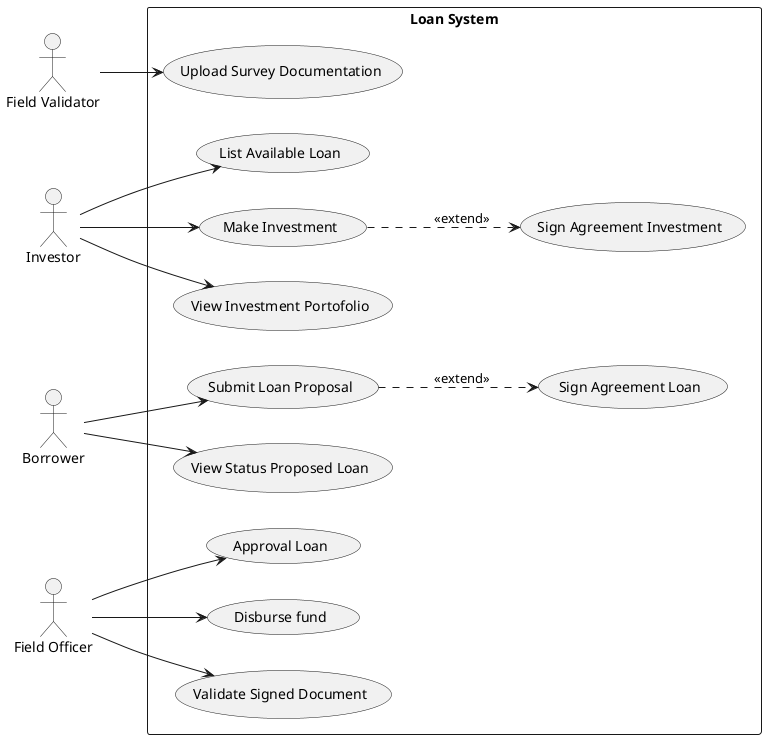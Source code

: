 @startuml velocity_team
left to right direction
actor "Field Validator" as staff
actor "Investor" as investor
actor "Borrower" as borrower
actor "Field Officer" as fieldOfficer


rectangle system as "Loan System" {
  usecase "Submit Loan Proposal" as proposeLoan
  usecase "View Status Proposed Loan" as statusLoan
  usecase "Approval Loan" as approvalLoan
  usecase "Disburse fund" as disbursement
  usecase "Sign Agreement Loan" as signLoan
  usecase "List Available Loan" as loan
  usecase "Make Investment" as loanInvest
  usecase "Upload Survey Documentation" as inputDocVis
  usecase "Validate Signed Document" as validateSignDoc
  usecase "Sign Agreement Investment" as SignInvestment
  usecase "View Investment Portofolio" as viewPorto
}

borrower --> proposeLoan
proposeLoan ..> signLoan: <<extend>>
borrower --> statusLoan
staff --> inputDocVis
fieldOfficer --> disbursement
fieldOfficer --> validateSignDoc
fieldOfficer --> approvalLoan

investor --> loan
investor --> viewPorto
investor --> loanInvest
loanInvest ..> SignInvestment : <<extend>>



@enduml
